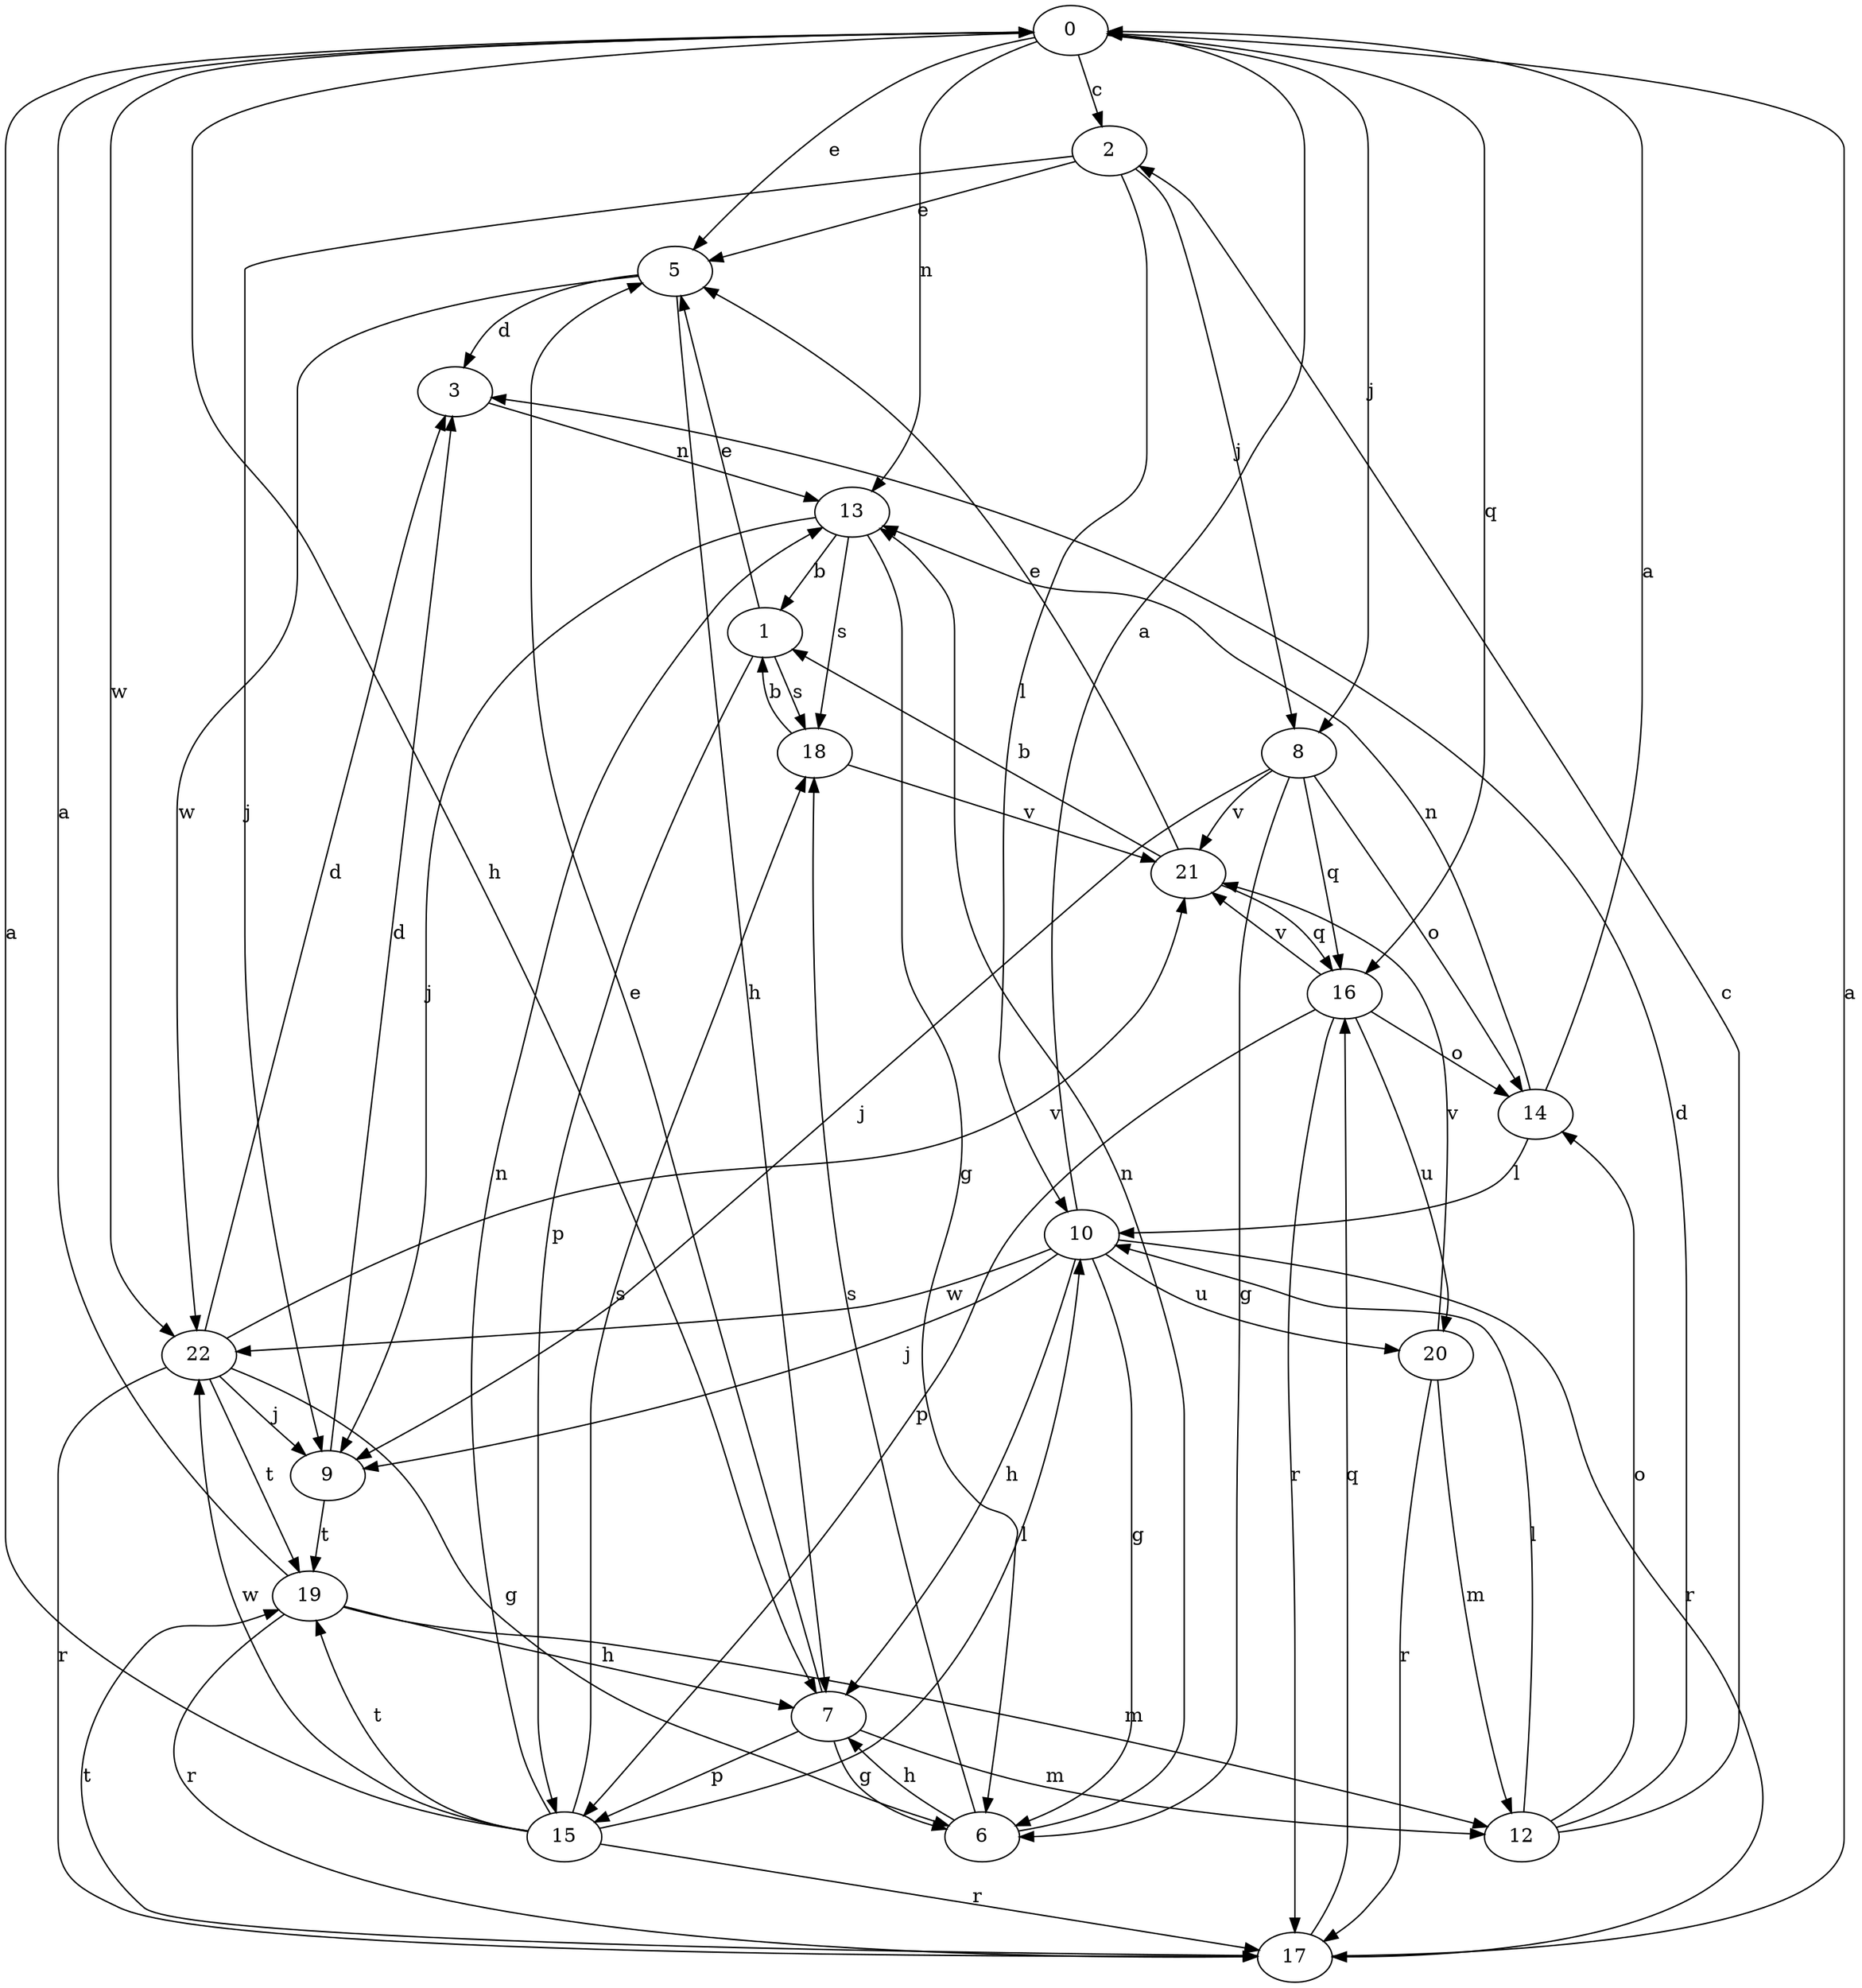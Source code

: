 strict digraph  {
0;
1;
2;
3;
5;
6;
7;
8;
9;
10;
12;
13;
14;
15;
16;
17;
18;
19;
20;
21;
22;
0 -> 2  [label=c];
0 -> 5  [label=e];
0 -> 7  [label=h];
0 -> 8  [label=j];
0 -> 13  [label=n];
0 -> 16  [label=q];
0 -> 22  [label=w];
1 -> 5  [label=e];
1 -> 15  [label=p];
1 -> 18  [label=s];
2 -> 5  [label=e];
2 -> 8  [label=j];
2 -> 9  [label=j];
2 -> 10  [label=l];
3 -> 13  [label=n];
5 -> 3  [label=d];
5 -> 7  [label=h];
5 -> 22  [label=w];
6 -> 7  [label=h];
6 -> 13  [label=n];
6 -> 18  [label=s];
7 -> 5  [label=e];
7 -> 6  [label=g];
7 -> 12  [label=m];
7 -> 15  [label=p];
8 -> 6  [label=g];
8 -> 9  [label=j];
8 -> 14  [label=o];
8 -> 16  [label=q];
8 -> 21  [label=v];
9 -> 3  [label=d];
9 -> 19  [label=t];
10 -> 0  [label=a];
10 -> 6  [label=g];
10 -> 7  [label=h];
10 -> 9  [label=j];
10 -> 17  [label=r];
10 -> 20  [label=u];
10 -> 22  [label=w];
12 -> 2  [label=c];
12 -> 3  [label=d];
12 -> 10  [label=l];
12 -> 14  [label=o];
13 -> 1  [label=b];
13 -> 6  [label=g];
13 -> 9  [label=j];
13 -> 18  [label=s];
14 -> 0  [label=a];
14 -> 10  [label=l];
14 -> 13  [label=n];
15 -> 0  [label=a];
15 -> 10  [label=l];
15 -> 13  [label=n];
15 -> 17  [label=r];
15 -> 18  [label=s];
15 -> 19  [label=t];
15 -> 22  [label=w];
16 -> 14  [label=o];
16 -> 15  [label=p];
16 -> 17  [label=r];
16 -> 20  [label=u];
16 -> 21  [label=v];
17 -> 0  [label=a];
17 -> 16  [label=q];
17 -> 19  [label=t];
18 -> 1  [label=b];
18 -> 21  [label=v];
19 -> 0  [label=a];
19 -> 7  [label=h];
19 -> 12  [label=m];
19 -> 17  [label=r];
20 -> 12  [label=m];
20 -> 17  [label=r];
20 -> 21  [label=v];
21 -> 1  [label=b];
21 -> 5  [label=e];
21 -> 16  [label=q];
22 -> 3  [label=d];
22 -> 6  [label=g];
22 -> 9  [label=j];
22 -> 17  [label=r];
22 -> 19  [label=t];
22 -> 21  [label=v];
}
